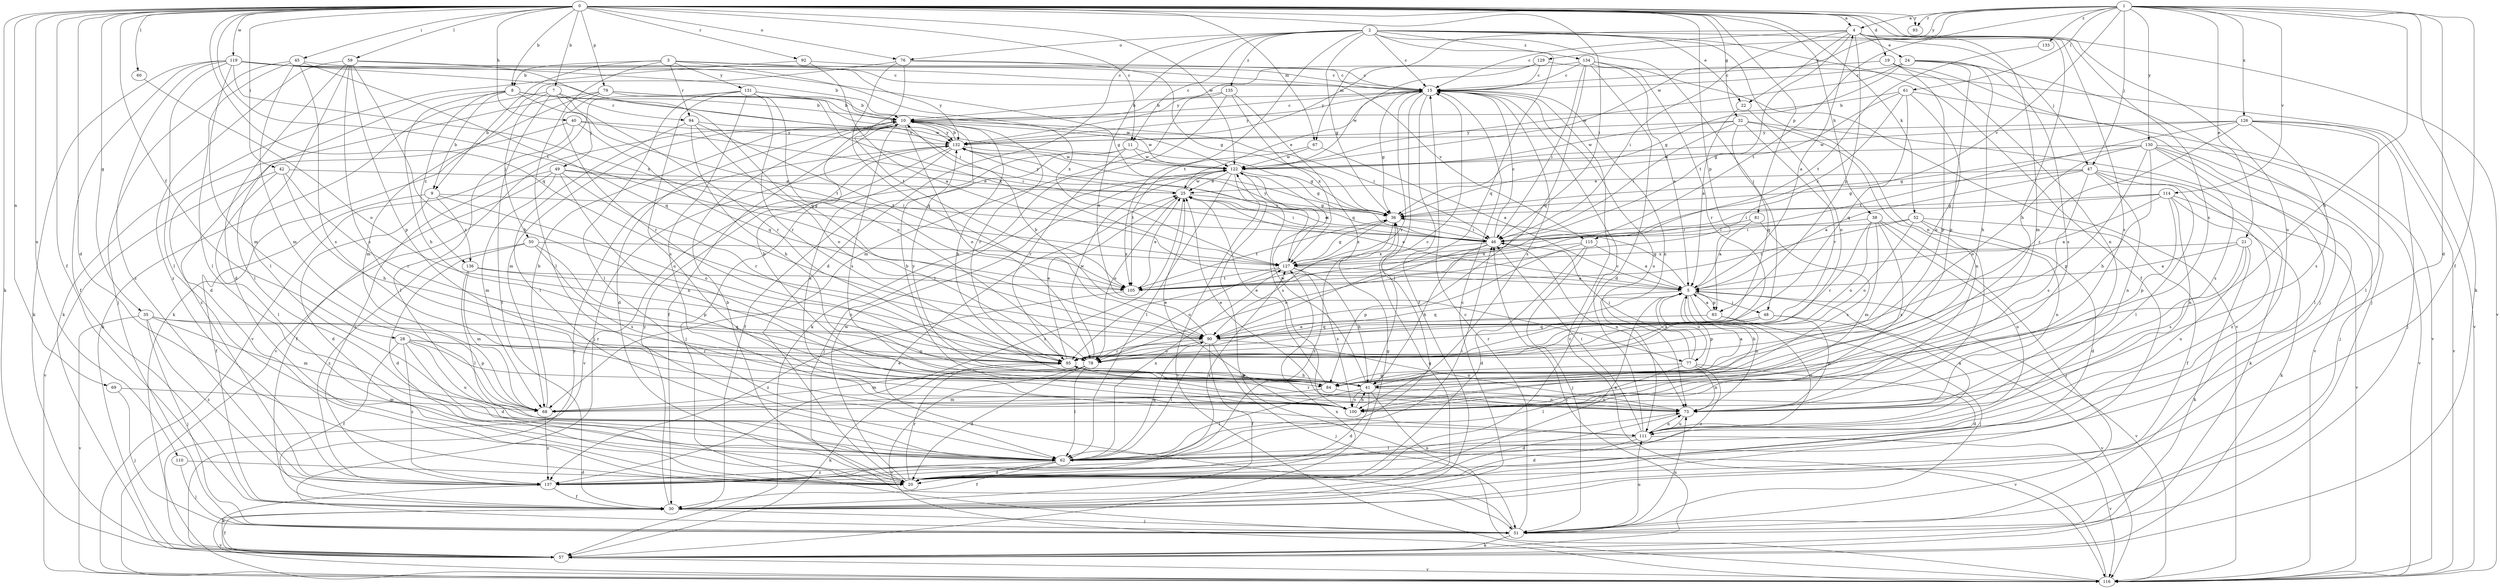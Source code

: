 strict digraph  {
0;
1;
2;
3;
4;
5;
7;
8;
9;
10;
11;
15;
19;
20;
21;
22;
24;
25;
28;
30;
32;
35;
36;
38;
40;
41;
42;
45;
46;
47;
48;
49;
50;
51;
52;
57;
59;
60;
61;
62;
67;
68;
69;
73;
76;
77;
78;
79;
81;
83;
84;
90;
92;
93;
94;
95;
100;
105;
110;
111;
114;
115;
116;
119;
122;
126;
127;
129;
130;
131;
132;
133;
134;
135;
136;
137;
0 -> 4  [label=a];
0 -> 7  [label=b];
0 -> 8  [label=b];
0 -> 11  [label=c];
0 -> 19  [label=d];
0 -> 20  [label=d];
0 -> 28  [label=f];
0 -> 30  [label=f];
0 -> 32  [label=g];
0 -> 35  [label=g];
0 -> 38  [label=h];
0 -> 40  [label=h];
0 -> 42  [label=i];
0 -> 45  [label=i];
0 -> 46  [label=i];
0 -> 52  [label=k];
0 -> 57  [label=k];
0 -> 59  [label=l];
0 -> 60  [label=l];
0 -> 67  [label=m];
0 -> 69  [label=n];
0 -> 76  [label=o];
0 -> 79  [label=p];
0 -> 81  [label=p];
0 -> 83  [label=p];
0 -> 90  [label=q];
0 -> 92  [label=r];
0 -> 93  [label=r];
0 -> 100  [label=s];
0 -> 105  [label=t];
0 -> 110  [label=u];
0 -> 111  [label=u];
0 -> 119  [label=w];
0 -> 122  [label=w];
1 -> 4  [label=a];
1 -> 20  [label=d];
1 -> 21  [label=e];
1 -> 30  [label=f];
1 -> 41  [label=h];
1 -> 47  [label=j];
1 -> 57  [label=k];
1 -> 61  [label=l];
1 -> 93  [label=r];
1 -> 105  [label=t];
1 -> 114  [label=v];
1 -> 115  [label=v];
1 -> 122  [label=w];
1 -> 126  [label=x];
1 -> 129  [label=y];
1 -> 130  [label=y];
1 -> 133  [label=z];
2 -> 11  [label=c];
2 -> 15  [label=c];
2 -> 20  [label=d];
2 -> 22  [label=e];
2 -> 30  [label=f];
2 -> 36  [label=g];
2 -> 47  [label=j];
2 -> 48  [label=j];
2 -> 73  [label=n];
2 -> 76  [label=o];
2 -> 77  [label=o];
2 -> 90  [label=q];
2 -> 105  [label=t];
2 -> 134  [label=z];
2 -> 135  [label=z];
3 -> 8  [label=b];
3 -> 9  [label=b];
3 -> 62  [label=l];
3 -> 94  [label=r];
3 -> 115  [label=v];
3 -> 127  [label=x];
3 -> 131  [label=y];
3 -> 132  [label=y];
4 -> 15  [label=c];
4 -> 22  [label=e];
4 -> 24  [label=e];
4 -> 41  [label=h];
4 -> 46  [label=i];
4 -> 67  [label=m];
4 -> 68  [label=m];
4 -> 83  [label=p];
4 -> 100  [label=s];
4 -> 105  [label=t];
4 -> 116  [label=v];
5 -> 4  [label=a];
5 -> 25  [label=e];
5 -> 36  [label=g];
5 -> 41  [label=h];
5 -> 48  [label=j];
5 -> 73  [label=n];
5 -> 77  [label=o];
5 -> 83  [label=p];
5 -> 84  [label=p];
5 -> 90  [label=q];
5 -> 116  [label=v];
7 -> 30  [label=f];
7 -> 49  [label=j];
7 -> 50  [label=j];
7 -> 57  [label=k];
7 -> 94  [label=r];
7 -> 95  [label=r];
8 -> 9  [label=b];
8 -> 10  [label=b];
8 -> 41  [label=h];
8 -> 62  [label=l];
8 -> 105  [label=t];
8 -> 122  [label=w];
8 -> 136  [label=z];
9 -> 20  [label=d];
9 -> 30  [label=f];
9 -> 36  [label=g];
9 -> 78  [label=o];
9 -> 136  [label=z];
10 -> 15  [label=c];
10 -> 20  [label=d];
10 -> 30  [label=f];
10 -> 41  [label=h];
10 -> 46  [label=i];
10 -> 68  [label=m];
10 -> 78  [label=o];
10 -> 95  [label=r];
10 -> 100  [label=s];
10 -> 116  [label=v];
10 -> 122  [label=w];
10 -> 132  [label=y];
11 -> 30  [label=f];
11 -> 36  [label=g];
11 -> 51  [label=j];
11 -> 95  [label=r];
11 -> 122  [label=w];
15 -> 10  [label=b];
15 -> 25  [label=e];
15 -> 30  [label=f];
15 -> 36  [label=g];
15 -> 62  [label=l];
15 -> 73  [label=n];
15 -> 95  [label=r];
15 -> 100  [label=s];
15 -> 111  [label=u];
15 -> 132  [label=y];
19 -> 15  [label=c];
19 -> 51  [label=j];
19 -> 73  [label=n];
19 -> 84  [label=p];
20 -> 5  [label=a];
20 -> 10  [label=b];
20 -> 36  [label=g];
20 -> 95  [label=r];
20 -> 122  [label=w];
21 -> 5  [label=a];
21 -> 57  [label=k];
21 -> 100  [label=s];
21 -> 111  [label=u];
21 -> 127  [label=x];
22 -> 5  [label=a];
22 -> 78  [label=o];
24 -> 15  [label=c];
24 -> 36  [label=g];
24 -> 41  [label=h];
24 -> 51  [label=j];
24 -> 84  [label=p];
24 -> 100  [label=s];
24 -> 122  [label=w];
25 -> 36  [label=g];
25 -> 46  [label=i];
25 -> 78  [label=o];
25 -> 122  [label=w];
25 -> 132  [label=y];
25 -> 137  [label=z];
28 -> 20  [label=d];
28 -> 30  [label=f];
28 -> 78  [label=o];
28 -> 84  [label=p];
28 -> 95  [label=r];
28 -> 111  [label=u];
28 -> 137  [label=z];
30 -> 15  [label=c];
30 -> 36  [label=g];
30 -> 51  [label=j];
30 -> 116  [label=v];
30 -> 132  [label=y];
32 -> 46  [label=i];
32 -> 73  [label=n];
32 -> 90  [label=q];
32 -> 95  [label=r];
32 -> 116  [label=v];
32 -> 122  [label=w];
32 -> 132  [label=y];
35 -> 51  [label=j];
35 -> 68  [label=m];
35 -> 90  [label=q];
35 -> 95  [label=r];
35 -> 116  [label=v];
35 -> 137  [label=z];
36 -> 46  [label=i];
36 -> 105  [label=t];
36 -> 127  [label=x];
36 -> 137  [label=z];
38 -> 46  [label=i];
38 -> 51  [label=j];
38 -> 68  [label=m];
38 -> 78  [label=o];
38 -> 95  [label=r];
38 -> 100  [label=s];
38 -> 111  [label=u];
40 -> 46  [label=i];
40 -> 62  [label=l];
40 -> 90  [label=q];
40 -> 132  [label=y];
40 -> 137  [label=z];
41 -> 5  [label=a];
41 -> 15  [label=c];
41 -> 20  [label=d];
41 -> 62  [label=l];
41 -> 73  [label=n];
41 -> 100  [label=s];
41 -> 116  [label=v];
41 -> 122  [label=w];
42 -> 25  [label=e];
42 -> 41  [label=h];
42 -> 62  [label=l];
42 -> 95  [label=r];
42 -> 116  [label=v];
45 -> 15  [label=c];
45 -> 51  [label=j];
45 -> 62  [label=l];
45 -> 68  [label=m];
45 -> 90  [label=q];
45 -> 100  [label=s];
46 -> 15  [label=c];
46 -> 25  [label=e];
46 -> 41  [label=h];
46 -> 73  [label=n];
46 -> 78  [label=o];
46 -> 127  [label=x];
46 -> 132  [label=y];
47 -> 5  [label=a];
47 -> 25  [label=e];
47 -> 36  [label=g];
47 -> 57  [label=k];
47 -> 62  [label=l];
47 -> 73  [label=n];
47 -> 100  [label=s];
47 -> 137  [label=z];
48 -> 73  [label=n];
48 -> 90  [label=q];
48 -> 95  [label=r];
48 -> 116  [label=v];
49 -> 25  [label=e];
49 -> 30  [label=f];
49 -> 46  [label=i];
49 -> 68  [label=m];
49 -> 73  [label=n];
49 -> 95  [label=r];
49 -> 137  [label=z];
50 -> 20  [label=d];
50 -> 84  [label=p];
50 -> 100  [label=s];
50 -> 127  [label=x];
50 -> 137  [label=z];
51 -> 15  [label=c];
51 -> 25  [label=e];
51 -> 57  [label=k];
51 -> 73  [label=n];
51 -> 111  [label=u];
52 -> 20  [label=d];
52 -> 30  [label=f];
52 -> 46  [label=i];
52 -> 73  [label=n];
52 -> 78  [label=o];
52 -> 105  [label=t];
57 -> 30  [label=f];
57 -> 46  [label=i];
57 -> 116  [label=v];
57 -> 127  [label=x];
57 -> 132  [label=y];
59 -> 15  [label=c];
59 -> 20  [label=d];
59 -> 41  [label=h];
59 -> 62  [label=l];
59 -> 84  [label=p];
59 -> 90  [label=q];
59 -> 100  [label=s];
59 -> 137  [label=z];
60 -> 78  [label=o];
61 -> 10  [label=b];
61 -> 36  [label=g];
61 -> 78  [label=o];
61 -> 90  [label=q];
61 -> 116  [label=v];
61 -> 127  [label=x];
62 -> 20  [label=d];
62 -> 30  [label=f];
62 -> 46  [label=i];
62 -> 90  [label=q];
62 -> 127  [label=x];
62 -> 137  [label=z];
67 -> 5  [label=a];
67 -> 105  [label=t];
67 -> 122  [label=w];
68 -> 10  [label=b];
68 -> 137  [label=z];
69 -> 51  [label=j];
69 -> 68  [label=m];
73 -> 10  [label=b];
73 -> 20  [label=d];
73 -> 25  [label=e];
73 -> 95  [label=r];
73 -> 111  [label=u];
76 -> 15  [label=c];
76 -> 36  [label=g];
76 -> 57  [label=k];
76 -> 90  [label=q];
76 -> 105  [label=t];
77 -> 5  [label=a];
77 -> 20  [label=d];
77 -> 46  [label=i];
77 -> 62  [label=l];
77 -> 73  [label=n];
77 -> 84  [label=p];
77 -> 137  [label=z];
78 -> 20  [label=d];
78 -> 62  [label=l];
78 -> 68  [label=m];
78 -> 116  [label=v];
78 -> 122  [label=w];
79 -> 10  [label=b];
79 -> 20  [label=d];
79 -> 68  [label=m];
79 -> 95  [label=r];
79 -> 122  [label=w];
79 -> 127  [label=x];
81 -> 5  [label=a];
81 -> 46  [label=i];
81 -> 100  [label=s];
83 -> 5  [label=a];
83 -> 51  [label=j];
83 -> 90  [label=q];
83 -> 111  [label=u];
84 -> 10  [label=b];
84 -> 25  [label=e];
84 -> 68  [label=m];
84 -> 73  [label=n];
84 -> 132  [label=y];
90 -> 10  [label=b];
90 -> 30  [label=f];
90 -> 51  [label=j];
90 -> 62  [label=l];
90 -> 73  [label=n];
90 -> 78  [label=o];
90 -> 95  [label=r];
92 -> 5  [label=a];
92 -> 15  [label=c];
92 -> 57  [label=k];
94 -> 41  [label=h];
94 -> 62  [label=l];
94 -> 78  [label=o];
94 -> 105  [label=t];
94 -> 132  [label=y];
95 -> 5  [label=a];
95 -> 25  [label=e];
95 -> 41  [label=h];
95 -> 57  [label=k];
95 -> 84  [label=p];
100 -> 25  [label=e];
100 -> 41  [label=h];
105 -> 25  [label=e];
105 -> 137  [label=z];
110 -> 20  [label=d];
110 -> 51  [label=j];
111 -> 5  [label=a];
111 -> 15  [label=c];
111 -> 20  [label=d];
111 -> 46  [label=i];
111 -> 62  [label=l];
111 -> 73  [label=n];
111 -> 116  [label=v];
114 -> 5  [label=a];
114 -> 36  [label=g];
114 -> 46  [label=i];
114 -> 57  [label=k];
114 -> 73  [label=n];
114 -> 84  [label=p];
114 -> 116  [label=v];
115 -> 5  [label=a];
115 -> 20  [label=d];
115 -> 51  [label=j];
115 -> 84  [label=p];
115 -> 127  [label=x];
116 -> 15  [label=c];
116 -> 122  [label=w];
119 -> 10  [label=b];
119 -> 15  [label=c];
119 -> 30  [label=f];
119 -> 36  [label=g];
119 -> 46  [label=i];
119 -> 57  [label=k];
119 -> 62  [label=l];
119 -> 68  [label=m];
119 -> 127  [label=x];
119 -> 137  [label=z];
122 -> 25  [label=e];
122 -> 36  [label=g];
122 -> 51  [label=j];
122 -> 62  [label=l];
122 -> 100  [label=s];
122 -> 116  [label=v];
122 -> 127  [label=x];
126 -> 51  [label=j];
126 -> 62  [label=l];
126 -> 95  [label=r];
126 -> 100  [label=s];
126 -> 105  [label=t];
126 -> 116  [label=v];
126 -> 122  [label=w];
126 -> 132  [label=y];
127 -> 5  [label=a];
127 -> 36  [label=g];
127 -> 41  [label=h];
127 -> 78  [label=o];
127 -> 100  [label=s];
127 -> 105  [label=t];
127 -> 132  [label=y];
129 -> 15  [label=c];
129 -> 116  [label=v];
129 -> 122  [label=w];
129 -> 132  [label=y];
130 -> 36  [label=g];
130 -> 41  [label=h];
130 -> 51  [label=j];
130 -> 62  [label=l];
130 -> 78  [label=o];
130 -> 84  [label=p];
130 -> 100  [label=s];
130 -> 116  [label=v];
130 -> 122  [label=w];
131 -> 10  [label=b];
131 -> 62  [label=l];
131 -> 78  [label=o];
131 -> 95  [label=r];
131 -> 100  [label=s];
131 -> 111  [label=u];
131 -> 116  [label=v];
131 -> 132  [label=y];
132 -> 10  [label=b];
132 -> 51  [label=j];
132 -> 100  [label=s];
132 -> 116  [label=v];
132 -> 122  [label=w];
133 -> 105  [label=t];
134 -> 5  [label=a];
134 -> 15  [label=c];
134 -> 20  [label=d];
134 -> 46  [label=i];
134 -> 90  [label=q];
134 -> 95  [label=r];
134 -> 116  [label=v];
134 -> 132  [label=y];
135 -> 10  [label=b];
135 -> 57  [label=k];
135 -> 68  [label=m];
135 -> 90  [label=q];
135 -> 127  [label=x];
136 -> 62  [label=l];
136 -> 68  [label=m];
136 -> 78  [label=o];
136 -> 105  [label=t];
137 -> 30  [label=f];
137 -> 57  [label=k];
137 -> 73  [label=n];
137 -> 127  [label=x];
}
